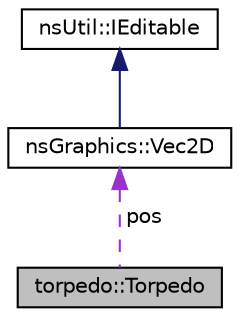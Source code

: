 digraph "torpedo::Torpedo"
{
 // LATEX_PDF_SIZE
  edge [fontname="Helvetica",fontsize="10",labelfontname="Helvetica",labelfontsize="10"];
  node [fontname="Helvetica",fontsize="10",shape=record];
  Node1 [label="torpedo::Torpedo",height=0.2,width=0.4,color="black", fillcolor="grey75", style="filled", fontcolor="black",tooltip="Structure pour les torpilles."];
  Node2 -> Node1 [dir="back",color="darkorchid3",fontsize="10",style="dashed",label=" pos" ];
  Node2 [label="nsGraphics::Vec2D",height=0.2,width=0.4,color="black", fillcolor="white", style="filled",URL="$classns_graphics_1_1_vec2_d.html",tooltip="Classe représentant un vecteur deux-dimensionnel."];
  Node3 -> Node2 [dir="back",color="midnightblue",fontsize="10",style="solid"];
  Node3 [label="nsUtil::IEditable",height=0.2,width=0.4,color="black", fillcolor="white", style="filled",URL="$classns_util_1_1_i_editable.html",tooltip="Interface pour un objet injectable."];
}

